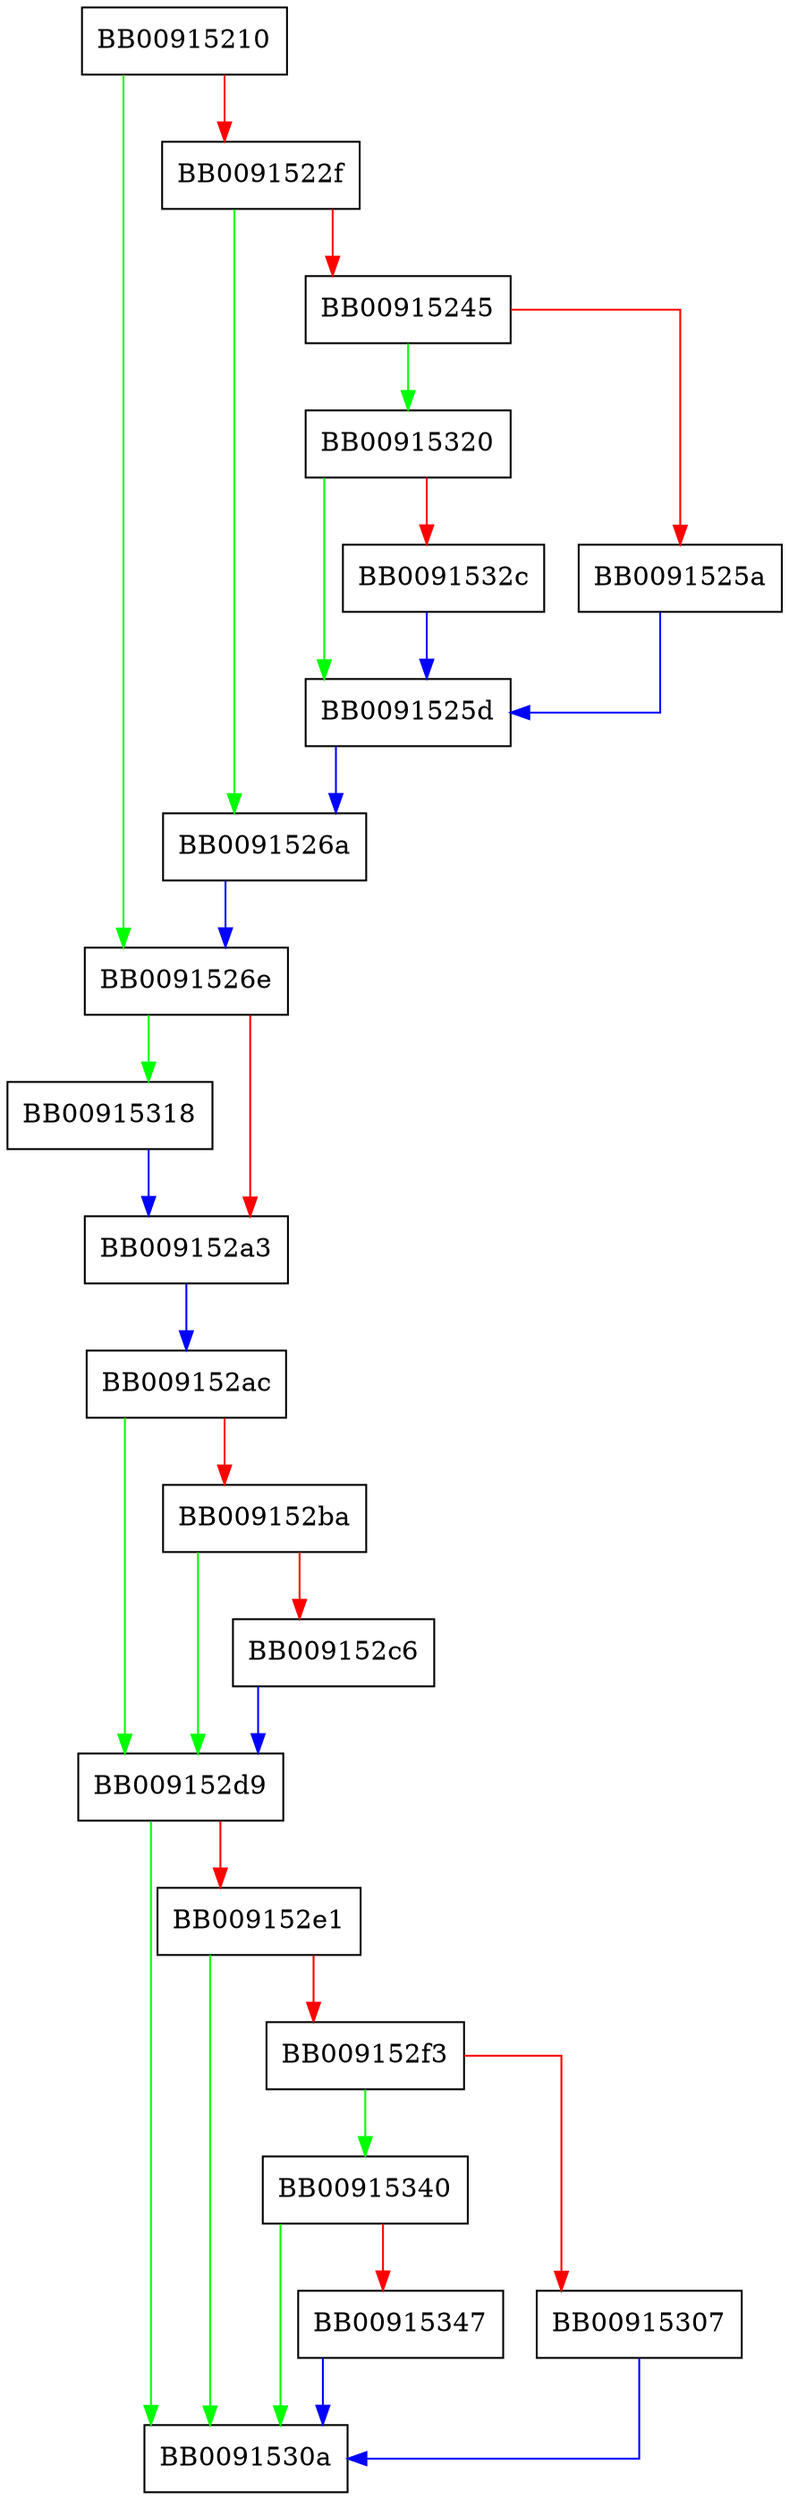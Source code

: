 digraph setbuffer {
  node [shape="box"];
  graph [splines=ortho];
  BB00915210 -> BB0091526e [color="green"];
  BB00915210 -> BB0091522f [color="red"];
  BB0091522f -> BB0091526a [color="green"];
  BB0091522f -> BB00915245 [color="red"];
  BB00915245 -> BB00915320 [color="green"];
  BB00915245 -> BB0091525a [color="red"];
  BB0091525a -> BB0091525d [color="blue"];
  BB0091525d -> BB0091526a [color="blue"];
  BB0091526a -> BB0091526e [color="blue"];
  BB0091526e -> BB00915318 [color="green"];
  BB0091526e -> BB009152a3 [color="red"];
  BB009152a3 -> BB009152ac [color="blue"];
  BB009152ac -> BB009152d9 [color="green"];
  BB009152ac -> BB009152ba [color="red"];
  BB009152ba -> BB009152d9 [color="green"];
  BB009152ba -> BB009152c6 [color="red"];
  BB009152c6 -> BB009152d9 [color="blue"];
  BB009152d9 -> BB0091530a [color="green"];
  BB009152d9 -> BB009152e1 [color="red"];
  BB009152e1 -> BB0091530a [color="green"];
  BB009152e1 -> BB009152f3 [color="red"];
  BB009152f3 -> BB00915340 [color="green"];
  BB009152f3 -> BB00915307 [color="red"];
  BB00915307 -> BB0091530a [color="blue"];
  BB00915318 -> BB009152a3 [color="blue"];
  BB00915320 -> BB0091525d [color="green"];
  BB00915320 -> BB0091532c [color="red"];
  BB0091532c -> BB0091525d [color="blue"];
  BB00915340 -> BB0091530a [color="green"];
  BB00915340 -> BB00915347 [color="red"];
  BB00915347 -> BB0091530a [color="blue"];
}